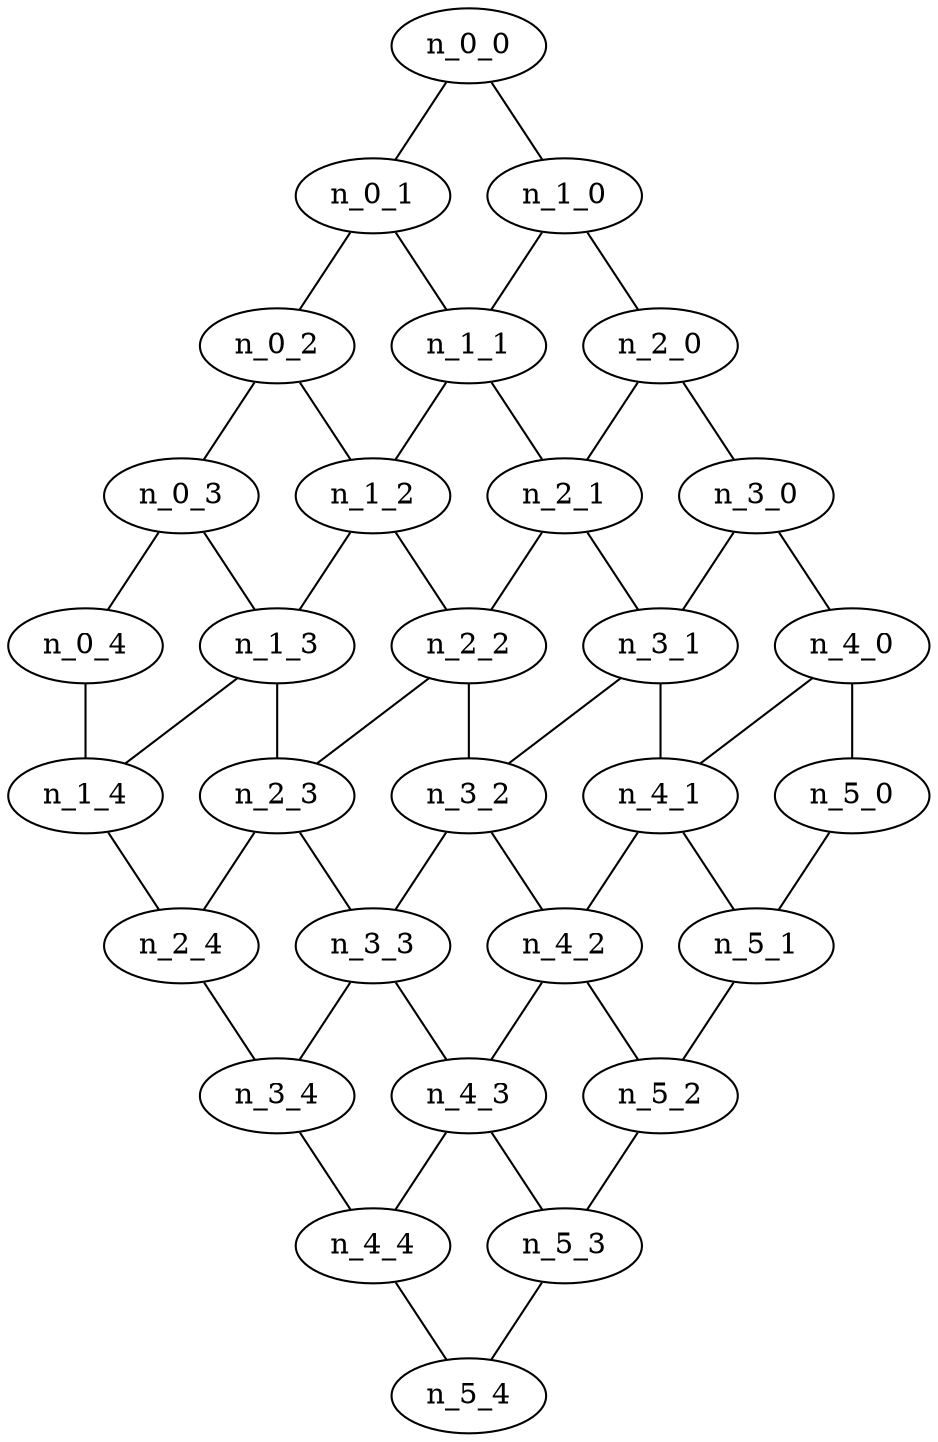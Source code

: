 graph grafoMalla_6_5  {
n_0_0;
n_0_1;
n_0_2;
n_0_3;
n_0_4;
n_1_0;
n_1_1;
n_1_2;
n_1_3;
n_1_4;
n_2_0;
n_2_1;
n_2_2;
n_2_3;
n_2_4;
n_3_0;
n_3_1;
n_3_2;
n_3_3;
n_3_4;
n_4_0;
n_4_1;
n_4_2;
n_4_3;
n_4_4;
n_5_0;
n_5_1;
n_5_2;
n_5_3;
n_5_4;
n_0_0 -- n_1_0;
n_0_0 -- n_0_1;
n_0_1 -- n_1_1;
n_0_1 -- n_0_2;
n_0_2 -- n_1_2;
n_0_2 -- n_0_3;
n_0_3 -- n_1_3;
n_0_3 -- n_0_4;
n_0_4 -- n_1_4;
n_1_0 -- n_2_0;
n_1_0 -- n_1_1;
n_1_1 -- n_2_1;
n_1_1 -- n_1_2;
n_1_2 -- n_2_2;
n_1_2 -- n_1_3;
n_1_3 -- n_2_3;
n_1_3 -- n_1_4;
n_1_4 -- n_2_4;
n_2_0 -- n_3_0;
n_2_0 -- n_2_1;
n_2_1 -- n_3_1;
n_2_1 -- n_2_2;
n_2_2 -- n_3_2;
n_2_2 -- n_2_3;
n_2_3 -- n_3_3;
n_2_3 -- n_2_4;
n_2_4 -- n_3_4;
n_3_0 -- n_4_0;
n_3_0 -- n_3_1;
n_3_1 -- n_4_1;
n_3_1 -- n_3_2;
n_3_2 -- n_4_2;
n_3_2 -- n_3_3;
n_3_3 -- n_4_3;
n_3_3 -- n_3_4;
n_3_4 -- n_4_4;
n_4_0 -- n_5_0;
n_4_0 -- n_4_1;
n_4_1 -- n_5_1;
n_4_1 -- n_4_2;
n_4_2 -- n_5_2;
n_4_2 -- n_4_3;
n_4_3 -- n_5_3;
n_4_3 -- n_4_4;
n_4_4 -- n_5_4;
n_5_0 -- n_5_1;
n_5_1 -- n_5_2;
n_5_2 -- n_5_3;
n_5_3 -- n_5_4;
}